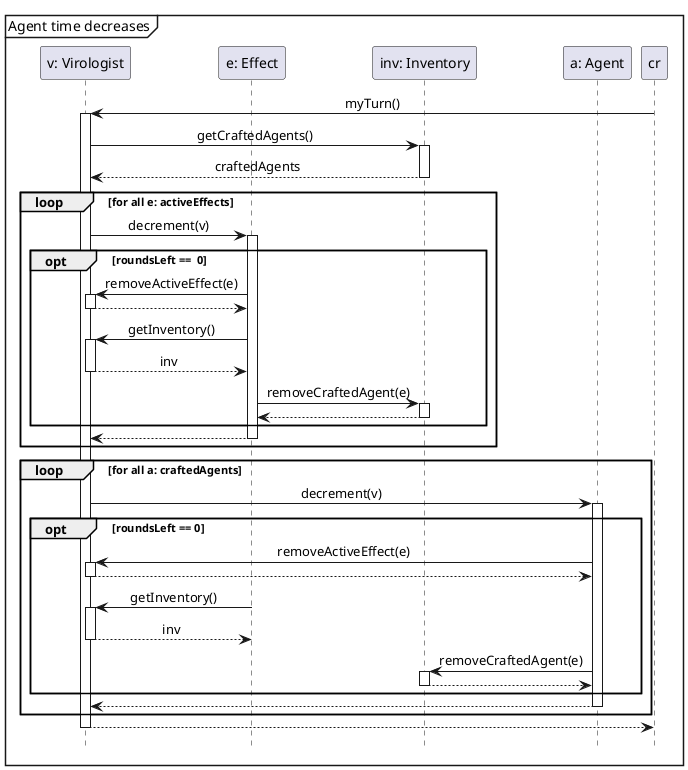 @startuml

hide footbox
skinparam sequenceMessageAlign center

mainframe Agent time decreases

participant "v: Virologist" as v
participant "e: Effect" as e
participant "inv: Inventory" as inv
participant "a: Agent" as a

cr -> v ++ : myTurn()
v -> inv ++ : getCraftedAgents()
return craftedAgents
    loop for all e: activeEffects
        v -> e ++ : decrement(v)
        opt roundsLeft ==  0
            e -> v ++ : removeActiveEffect(e)
            return
            e -> v ++ : getInventory()
            return inv
            e -> inv ++ : removeCraftedAgent(e)
            return
        end
        return
    end
    loop for all a: craftedAgents
        v -> a++ : decrement(v)
            opt roundsLeft == 0
                a -> v ++ : removeActiveEffect(e)
                return
                e -> v ++ : getInventory()
                return inv
                a -> inv ++ : removeCraftedAgent(e)
                return
            end
        return
    end
return

@enduml
